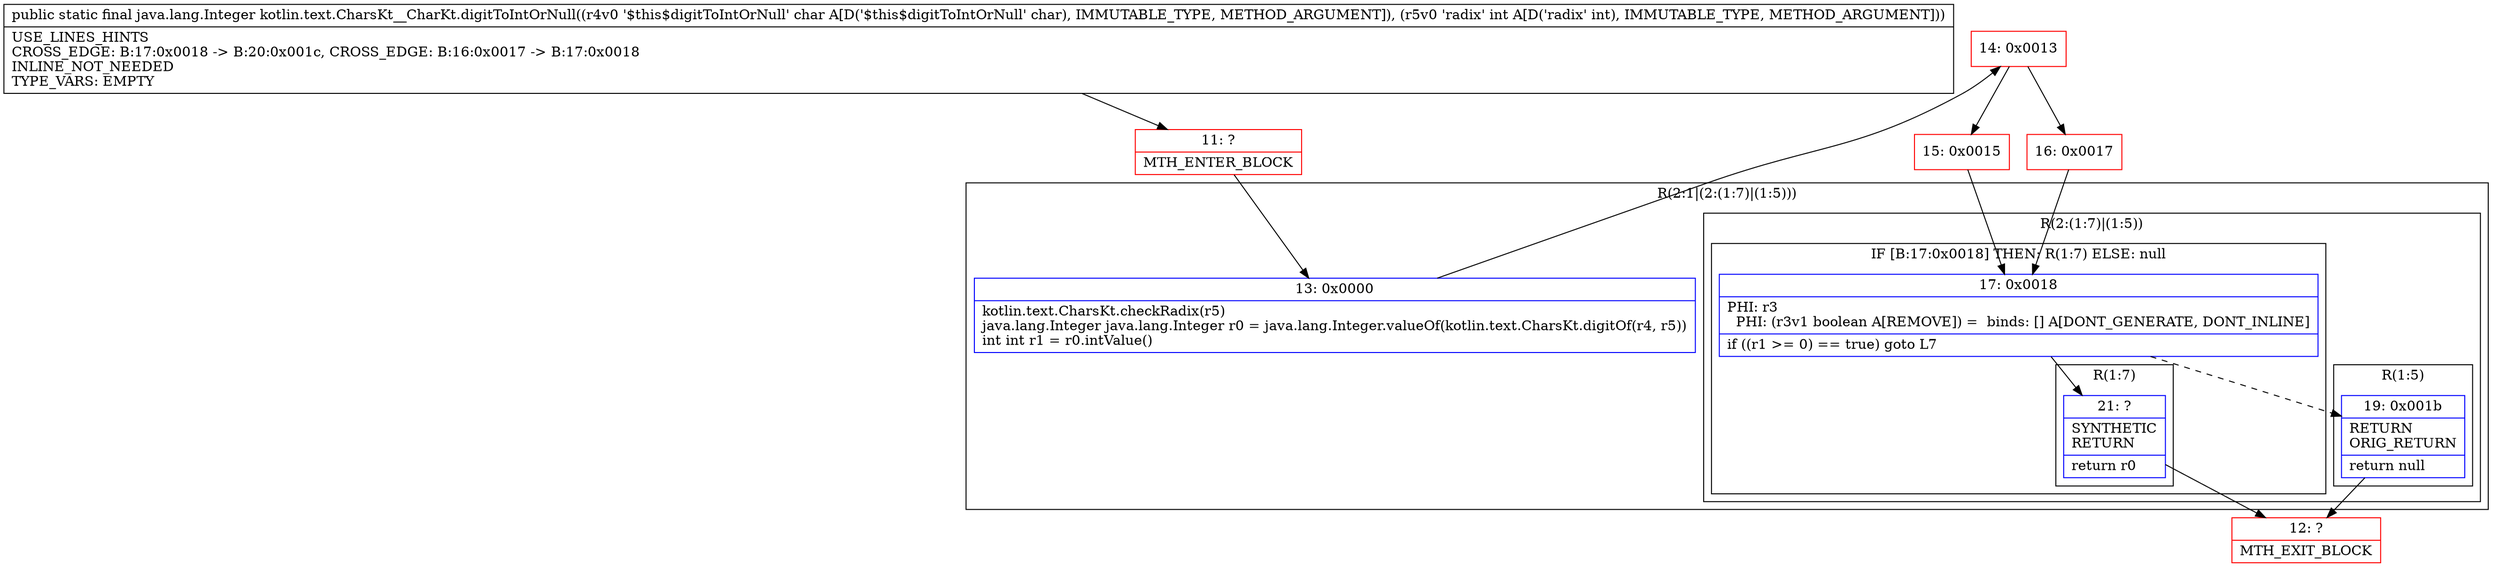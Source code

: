 digraph "CFG forkotlin.text.CharsKt__CharKt.digitToIntOrNull(CI)Ljava\/lang\/Integer;" {
subgraph cluster_Region_722643481 {
label = "R(2:1|(2:(1:7)|(1:5)))";
node [shape=record,color=blue];
Node_13 [shape=record,label="{13\:\ 0x0000|kotlin.text.CharsKt.checkRadix(r5)\ljava.lang.Integer java.lang.Integer r0 = java.lang.Integer.valueOf(kotlin.text.CharsKt.digitOf(r4, r5))\lint int r1 = r0.intValue()\l}"];
subgraph cluster_Region_894900087 {
label = "R(2:(1:7)|(1:5))";
node [shape=record,color=blue];
subgraph cluster_IfRegion_1929312393 {
label = "IF [B:17:0x0018] THEN: R(1:7) ELSE: null";
node [shape=record,color=blue];
Node_17 [shape=record,label="{17\:\ 0x0018|PHI: r3 \l  PHI: (r3v1 boolean A[REMOVE]) =  binds: [] A[DONT_GENERATE, DONT_INLINE]\l|if ((r1 \>= 0) == true) goto L7\l}"];
subgraph cluster_Region_1313375122 {
label = "R(1:7)";
node [shape=record,color=blue];
Node_21 [shape=record,label="{21\:\ ?|SYNTHETIC\lRETURN\l|return r0\l}"];
}
}
subgraph cluster_Region_1229657557 {
label = "R(1:5)";
node [shape=record,color=blue];
Node_19 [shape=record,label="{19\:\ 0x001b|RETURN\lORIG_RETURN\l|return null\l}"];
}
}
}
Node_11 [shape=record,color=red,label="{11\:\ ?|MTH_ENTER_BLOCK\l}"];
Node_14 [shape=record,color=red,label="{14\:\ 0x0013}"];
Node_15 [shape=record,color=red,label="{15\:\ 0x0015}"];
Node_12 [shape=record,color=red,label="{12\:\ ?|MTH_EXIT_BLOCK\l}"];
Node_16 [shape=record,color=red,label="{16\:\ 0x0017}"];
MethodNode[shape=record,label="{public static final java.lang.Integer kotlin.text.CharsKt__CharKt.digitToIntOrNull((r4v0 '$this$digitToIntOrNull' char A[D('$this$digitToIntOrNull' char), IMMUTABLE_TYPE, METHOD_ARGUMENT]), (r5v0 'radix' int A[D('radix' int), IMMUTABLE_TYPE, METHOD_ARGUMENT]))  | USE_LINES_HINTS\lCROSS_EDGE: B:17:0x0018 \-\> B:20:0x001c, CROSS_EDGE: B:16:0x0017 \-\> B:17:0x0018\lINLINE_NOT_NEEDED\lTYPE_VARS: EMPTY\l}"];
MethodNode -> Node_11;Node_13 -> Node_14;
Node_17 -> Node_19[style=dashed];
Node_17 -> Node_21;
Node_21 -> Node_12;
Node_19 -> Node_12;
Node_11 -> Node_13;
Node_14 -> Node_15;
Node_14 -> Node_16;
Node_15 -> Node_17;
Node_16 -> Node_17;
}

